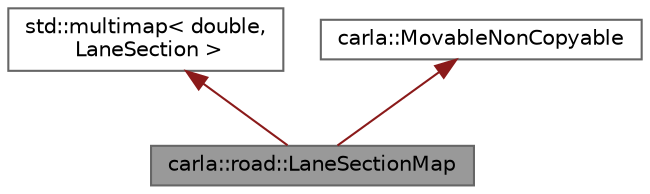 digraph "carla::road::LaneSectionMap"
{
 // INTERACTIVE_SVG=YES
 // LATEX_PDF_SIZE
  bgcolor="transparent";
  edge [fontname=Helvetica,fontsize=10,labelfontname=Helvetica,labelfontsize=10];
  node [fontname=Helvetica,fontsize=10,shape=box,height=0.2,width=0.4];
  Node1 [id="Node000001",label="carla::road::LaneSectionMap",height=0.2,width=0.4,color="gray40", fillcolor="grey60", style="filled", fontcolor="black",tooltip=" "];
  Node2 -> Node1 [id="edge1_Node000001_Node000002",dir="back",color="firebrick4",style="solid",tooltip=" "];
  Node2 [id="Node000002",label="std::multimap\< double,\l LaneSection \>",height=0.2,width=0.4,color="gray40", fillcolor="white", style="filled",tooltip=" "];
  Node3 -> Node1 [id="edge2_Node000001_Node000003",dir="back",color="firebrick4",style="solid",tooltip=" "];
  Node3 [id="Node000003",label="carla::MovableNonCopyable",height=0.2,width=0.4,color="gray40", fillcolor="white", style="filled",URL="$d7/d55/classcarla_1_1MovableNonCopyable.html",tooltip="Inherit (privately) to suppress copy construction and assignment."];
}
